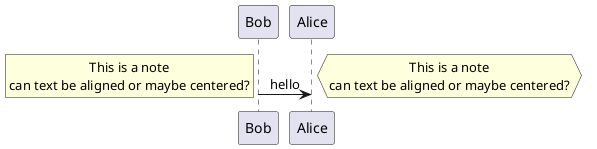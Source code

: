 {
  "sha1": "2wnbvmbmzalsiqh7kviu05wvuqh77rq",
  "insertion": {
    "when": "2024-05-30T20:48:20.122Z",
    "url": "https://github.com/plantuml/plantuml/issues/146",
    "user": "plantuml@gmail.com"
  }
}
@startuml
skinparam defaulttextalignment center

Bob -> Alice : hello
hnote right
This is a note
can text be aligned or maybe centered?
endnote
rnote left
This is a note
can text be aligned or maybe centered?
endnote
@enduml
